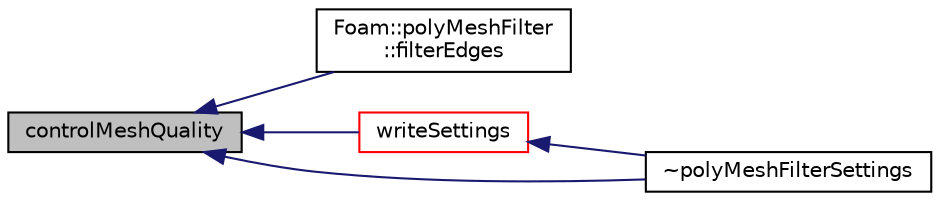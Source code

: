 digraph "controlMeshQuality"
{
  bgcolor="transparent";
  edge [fontname="Helvetica",fontsize="10",labelfontname="Helvetica",labelfontsize="10"];
  node [fontname="Helvetica",fontsize="10",shape=record];
  rankdir="LR";
  Node36 [label="controlMeshQuality",height=0.2,width=0.4,color="black", fillcolor="grey75", style="filled", fontcolor="black"];
  Node36 -> Node37 [dir="back",color="midnightblue",fontsize="10",style="solid",fontname="Helvetica"];
  Node37 [label="Foam::polyMeshFilter\l::filterEdges",height=0.2,width=0.4,color="black",URL="$a22357.html#ad478c9d800707f297552317d2f03cbce",tooltip="Filter edges only. "];
  Node36 -> Node38 [dir="back",color="midnightblue",fontsize="10",style="solid",fontname="Helvetica"];
  Node38 [label="writeSettings",height=0.2,width=0.4,color="red",URL="$a22361.html#a2a6219ff1676c3caa814d59e9aacedae",tooltip="Write the settings to a stream. "];
  Node38 -> Node40 [dir="back",color="midnightblue",fontsize="10",style="solid",fontname="Helvetica"];
  Node40 [label="~polyMeshFilterSettings",height=0.2,width=0.4,color="black",URL="$a22361.html#a51a1ec4ef64bcb2965d7576891e64bbf",tooltip="Destructor. "];
  Node36 -> Node40 [dir="back",color="midnightblue",fontsize="10",style="solid",fontname="Helvetica"];
}

